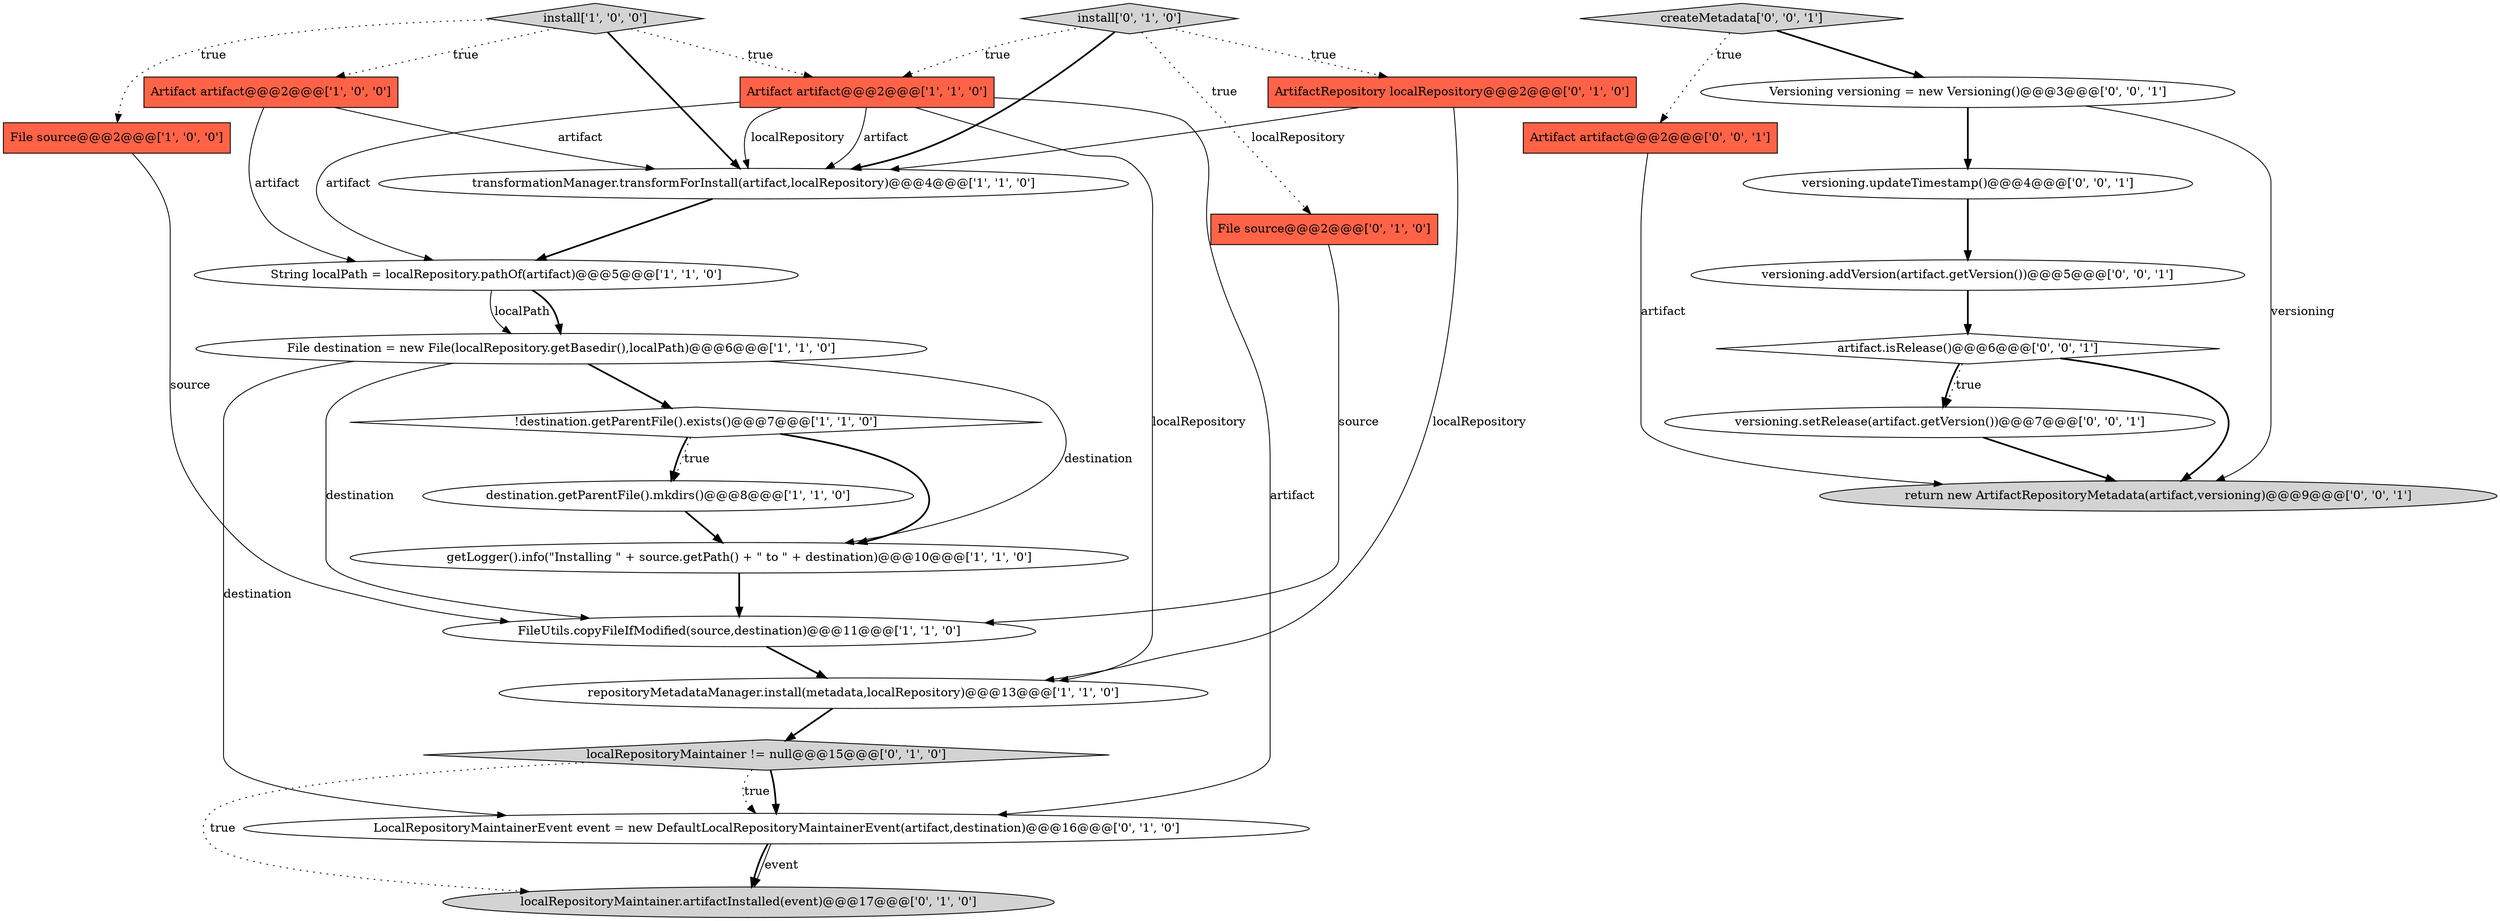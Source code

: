 digraph {
13 [style = filled, label = "install['0', '1', '0']", fillcolor = lightgray, shape = diamond image = "AAA0AAABBB2BBB"];
9 [style = filled, label = "String localPath = localRepository.pathOf(artifact)@@@5@@@['1', '1', '0']", fillcolor = white, shape = ellipse image = "AAA0AAABBB1BBB"];
11 [style = filled, label = "install['1', '0', '0']", fillcolor = lightgray, shape = diamond image = "AAA0AAABBB1BBB"];
12 [style = filled, label = "localRepositoryMaintainer != null@@@15@@@['0', '1', '0']", fillcolor = lightgray, shape = diamond image = "AAA1AAABBB2BBB"];
14 [style = filled, label = "LocalRepositoryMaintainerEvent event = new DefaultLocalRepositoryMaintainerEvent(artifact,destination)@@@16@@@['0', '1', '0']", fillcolor = white, shape = ellipse image = "AAA1AAABBB2BBB"];
6 [style = filled, label = "getLogger().info(\"Installing \" + source.getPath() + \" to \" + destination)@@@10@@@['1', '1', '0']", fillcolor = white, shape = ellipse image = "AAA0AAABBB1BBB"];
21 [style = filled, label = "versioning.updateTimestamp()@@@4@@@['0', '0', '1']", fillcolor = white, shape = ellipse image = "AAA0AAABBB3BBB"];
4 [style = filled, label = "destination.getParentFile().mkdirs()@@@8@@@['1', '1', '0']", fillcolor = white, shape = ellipse image = "AAA0AAABBB1BBB"];
5 [style = filled, label = "File destination = new File(localRepository.getBasedir(),localPath)@@@6@@@['1', '1', '0']", fillcolor = white, shape = ellipse image = "AAA0AAABBB1BBB"];
8 [style = filled, label = "transformationManager.transformForInstall(artifact,localRepository)@@@4@@@['1', '1', '0']", fillcolor = white, shape = ellipse image = "AAA0AAABBB1BBB"];
16 [style = filled, label = "localRepositoryMaintainer.artifactInstalled(event)@@@17@@@['0', '1', '0']", fillcolor = lightgray, shape = ellipse image = "AAA1AAABBB2BBB"];
15 [style = filled, label = "File source@@@2@@@['0', '1', '0']", fillcolor = tomato, shape = box image = "AAA0AAABBB2BBB"];
3 [style = filled, label = "File source@@@2@@@['1', '0', '0']", fillcolor = tomato, shape = box image = "AAA0AAABBB1BBB"];
0 [style = filled, label = "Artifact artifact@@@2@@@['1', '0', '0']", fillcolor = tomato, shape = box image = "AAA0AAABBB1BBB"];
18 [style = filled, label = "versioning.addVersion(artifact.getVersion())@@@5@@@['0', '0', '1']", fillcolor = white, shape = ellipse image = "AAA0AAABBB3BBB"];
1 [style = filled, label = "!destination.getParentFile().exists()@@@7@@@['1', '1', '0']", fillcolor = white, shape = diamond image = "AAA0AAABBB1BBB"];
7 [style = filled, label = "Artifact artifact@@@2@@@['1', '1', '0']", fillcolor = tomato, shape = box image = "AAA0AAABBB1BBB"];
22 [style = filled, label = "createMetadata['0', '0', '1']", fillcolor = lightgray, shape = diamond image = "AAA0AAABBB3BBB"];
19 [style = filled, label = "Artifact artifact@@@2@@@['0', '0', '1']", fillcolor = tomato, shape = box image = "AAA0AAABBB3BBB"];
25 [style = filled, label = "artifact.isRelease()@@@6@@@['0', '0', '1']", fillcolor = white, shape = diamond image = "AAA0AAABBB3BBB"];
20 [style = filled, label = "versioning.setRelease(artifact.getVersion())@@@7@@@['0', '0', '1']", fillcolor = white, shape = ellipse image = "AAA0AAABBB3BBB"];
24 [style = filled, label = "return new ArtifactRepositoryMetadata(artifact,versioning)@@@9@@@['0', '0', '1']", fillcolor = lightgray, shape = ellipse image = "AAA0AAABBB3BBB"];
2 [style = filled, label = "repositoryMetadataManager.install(metadata,localRepository)@@@13@@@['1', '1', '0']", fillcolor = white, shape = ellipse image = "AAA0AAABBB1BBB"];
23 [style = filled, label = "Versioning versioning = new Versioning()@@@3@@@['0', '0', '1']", fillcolor = white, shape = ellipse image = "AAA0AAABBB3BBB"];
10 [style = filled, label = "FileUtils.copyFileIfModified(source,destination)@@@11@@@['1', '1', '0']", fillcolor = white, shape = ellipse image = "AAA0AAABBB1BBB"];
17 [style = filled, label = "ArtifactRepository localRepository@@@2@@@['0', '1', '0']", fillcolor = tomato, shape = box image = "AAA0AAABBB2BBB"];
4->6 [style = bold, label=""];
11->3 [style = dotted, label="true"];
5->6 [style = solid, label="destination"];
8->9 [style = bold, label=""];
10->2 [style = bold, label=""];
7->2 [style = solid, label="localRepository"];
22->19 [style = dotted, label="true"];
14->16 [style = bold, label=""];
23->24 [style = solid, label="versioning"];
5->10 [style = solid, label="destination"];
12->16 [style = dotted, label="true"];
12->14 [style = bold, label=""];
25->20 [style = bold, label=""];
5->1 [style = bold, label=""];
25->24 [style = bold, label=""];
9->5 [style = solid, label="localPath"];
25->20 [style = dotted, label="true"];
18->25 [style = bold, label=""];
5->14 [style = solid, label="destination"];
7->14 [style = solid, label="artifact"];
11->0 [style = dotted, label="true"];
0->8 [style = solid, label="artifact"];
11->7 [style = dotted, label="true"];
1->6 [style = bold, label=""];
13->17 [style = dotted, label="true"];
0->9 [style = solid, label="artifact"];
7->8 [style = solid, label="artifact"];
6->10 [style = bold, label=""];
23->21 [style = bold, label=""];
7->9 [style = solid, label="artifact"];
11->8 [style = bold, label=""];
21->18 [style = bold, label=""];
3->10 [style = solid, label="source"];
12->14 [style = dotted, label="true"];
1->4 [style = bold, label=""];
20->24 [style = bold, label=""];
15->10 [style = solid, label="source"];
17->2 [style = solid, label="localRepository"];
7->8 [style = solid, label="localRepository"];
17->8 [style = solid, label="localRepository"];
14->16 [style = solid, label="event"];
13->15 [style = dotted, label="true"];
13->8 [style = bold, label=""];
19->24 [style = solid, label="artifact"];
22->23 [style = bold, label=""];
9->5 [style = bold, label=""];
1->4 [style = dotted, label="true"];
13->7 [style = dotted, label="true"];
2->12 [style = bold, label=""];
}
